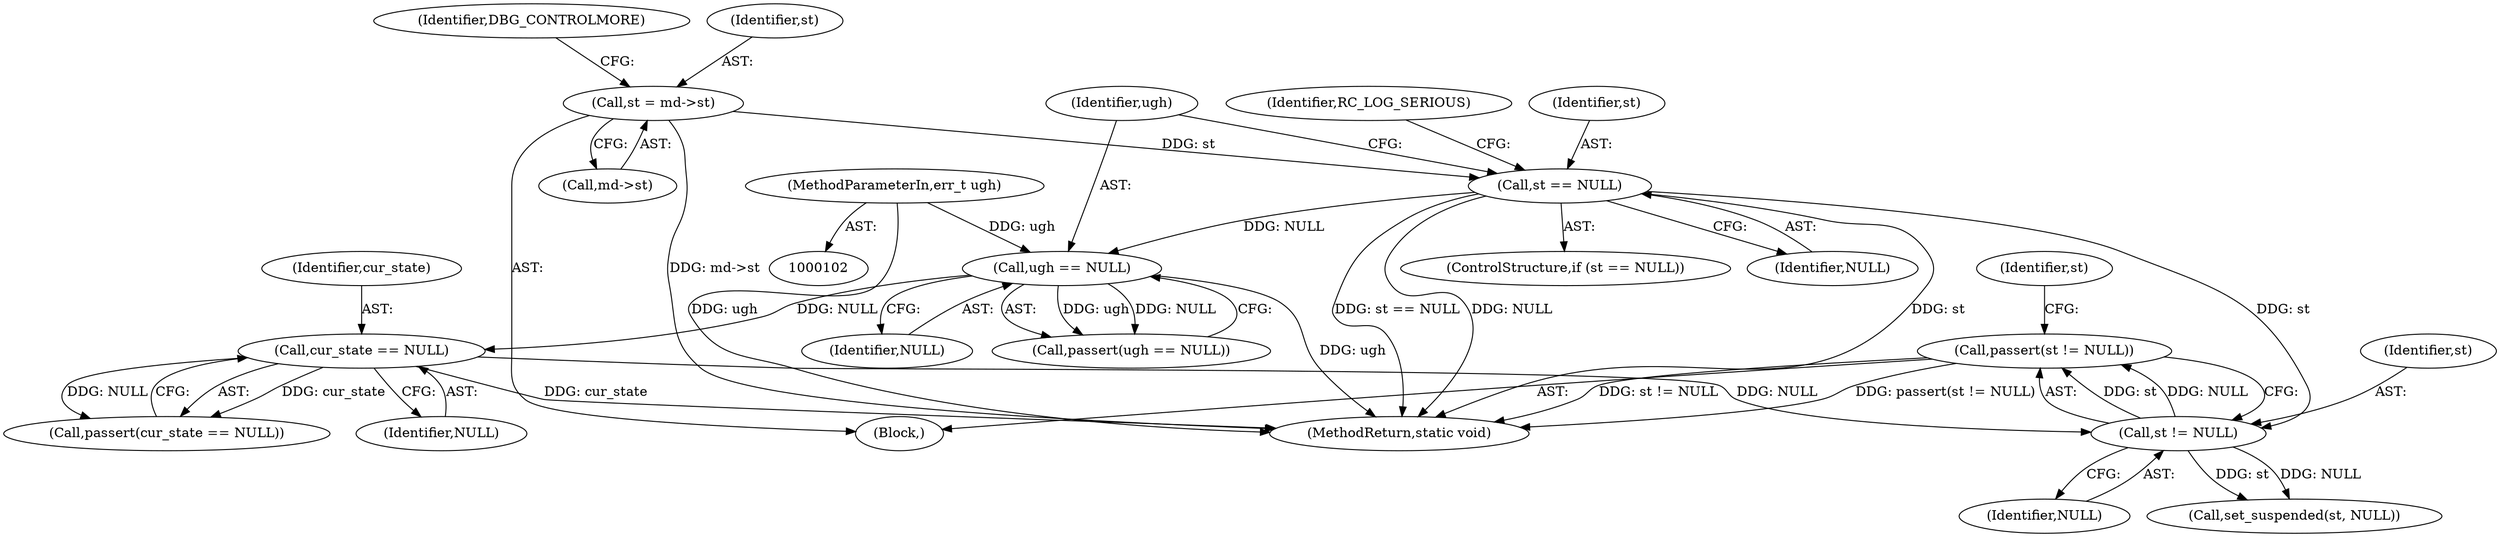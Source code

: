 digraph "0_libreswan_2899351224fe2940aec37d7656e1e392c0fe07f0@API" {
"1000155" [label="(Call,passert(st != NULL))"];
"1000156" [label="(Call,st != NULL)"];
"1000130" [label="(Call,st == NULL)"];
"1000119" [label="(Call,st = md->st)"];
"1000152" [label="(Call,cur_state == NULL)"];
"1000148" [label="(Call,ugh == NULL)"];
"1000105" [label="(MethodParameterIn,err_t ugh)"];
"1000158" [label="(Identifier,NULL)"];
"1000106" [label="(Block,)"];
"1000126" [label="(Identifier,DBG_CONTROLMORE)"];
"1000150" [label="(Identifier,NULL)"];
"1000147" [label="(Call,passert(ugh == NULL))"];
"1000156" [label="(Call,st != NULL)"];
"1000149" [label="(Identifier,ugh)"];
"1000155" [label="(Call,passert(st != NULL))"];
"1000130" [label="(Call,st == NULL)"];
"1000162" [label="(Identifier,st)"];
"1000151" [label="(Call,passert(cur_state == NULL))"];
"1000135" [label="(Identifier,RC_LOG_SERIOUS)"];
"1000121" [label="(Call,md->st)"];
"1000105" [label="(MethodParameterIn,err_t ugh)"];
"1000152" [label="(Call,cur_state == NULL)"];
"1000120" [label="(Identifier,st)"];
"1000153" [label="(Identifier,cur_state)"];
"1000157" [label="(Identifier,st)"];
"1000148" [label="(Call,ugh == NULL)"];
"1000129" [label="(ControlStructure,if (st == NULL))"];
"1000119" [label="(Call,st = md->st)"];
"1000132" [label="(Identifier,NULL)"];
"1000204" [label="(MethodReturn,static void)"];
"1000131" [label="(Identifier,st)"];
"1000154" [label="(Identifier,NULL)"];
"1000167" [label="(Call,set_suspended(st, NULL))"];
"1000155" -> "1000106"  [label="AST: "];
"1000155" -> "1000156"  [label="CFG: "];
"1000156" -> "1000155"  [label="AST: "];
"1000162" -> "1000155"  [label="CFG: "];
"1000155" -> "1000204"  [label="DDG: st != NULL"];
"1000155" -> "1000204"  [label="DDG: passert(st != NULL)"];
"1000156" -> "1000155"  [label="DDG: st"];
"1000156" -> "1000155"  [label="DDG: NULL"];
"1000156" -> "1000158"  [label="CFG: "];
"1000157" -> "1000156"  [label="AST: "];
"1000158" -> "1000156"  [label="AST: "];
"1000130" -> "1000156"  [label="DDG: st"];
"1000152" -> "1000156"  [label="DDG: NULL"];
"1000156" -> "1000167"  [label="DDG: st"];
"1000156" -> "1000167"  [label="DDG: NULL"];
"1000130" -> "1000129"  [label="AST: "];
"1000130" -> "1000132"  [label="CFG: "];
"1000131" -> "1000130"  [label="AST: "];
"1000132" -> "1000130"  [label="AST: "];
"1000135" -> "1000130"  [label="CFG: "];
"1000149" -> "1000130"  [label="CFG: "];
"1000130" -> "1000204"  [label="DDG: NULL"];
"1000130" -> "1000204"  [label="DDG: st"];
"1000130" -> "1000204"  [label="DDG: st == NULL"];
"1000119" -> "1000130"  [label="DDG: st"];
"1000130" -> "1000148"  [label="DDG: NULL"];
"1000119" -> "1000106"  [label="AST: "];
"1000119" -> "1000121"  [label="CFG: "];
"1000120" -> "1000119"  [label="AST: "];
"1000121" -> "1000119"  [label="AST: "];
"1000126" -> "1000119"  [label="CFG: "];
"1000119" -> "1000204"  [label="DDG: md->st"];
"1000152" -> "1000151"  [label="AST: "];
"1000152" -> "1000154"  [label="CFG: "];
"1000153" -> "1000152"  [label="AST: "];
"1000154" -> "1000152"  [label="AST: "];
"1000151" -> "1000152"  [label="CFG: "];
"1000152" -> "1000204"  [label="DDG: cur_state"];
"1000152" -> "1000151"  [label="DDG: cur_state"];
"1000152" -> "1000151"  [label="DDG: NULL"];
"1000148" -> "1000152"  [label="DDG: NULL"];
"1000148" -> "1000147"  [label="AST: "];
"1000148" -> "1000150"  [label="CFG: "];
"1000149" -> "1000148"  [label="AST: "];
"1000150" -> "1000148"  [label="AST: "];
"1000147" -> "1000148"  [label="CFG: "];
"1000148" -> "1000204"  [label="DDG: ugh"];
"1000148" -> "1000147"  [label="DDG: ugh"];
"1000148" -> "1000147"  [label="DDG: NULL"];
"1000105" -> "1000148"  [label="DDG: ugh"];
"1000105" -> "1000102"  [label="AST: "];
"1000105" -> "1000204"  [label="DDG: ugh"];
}
